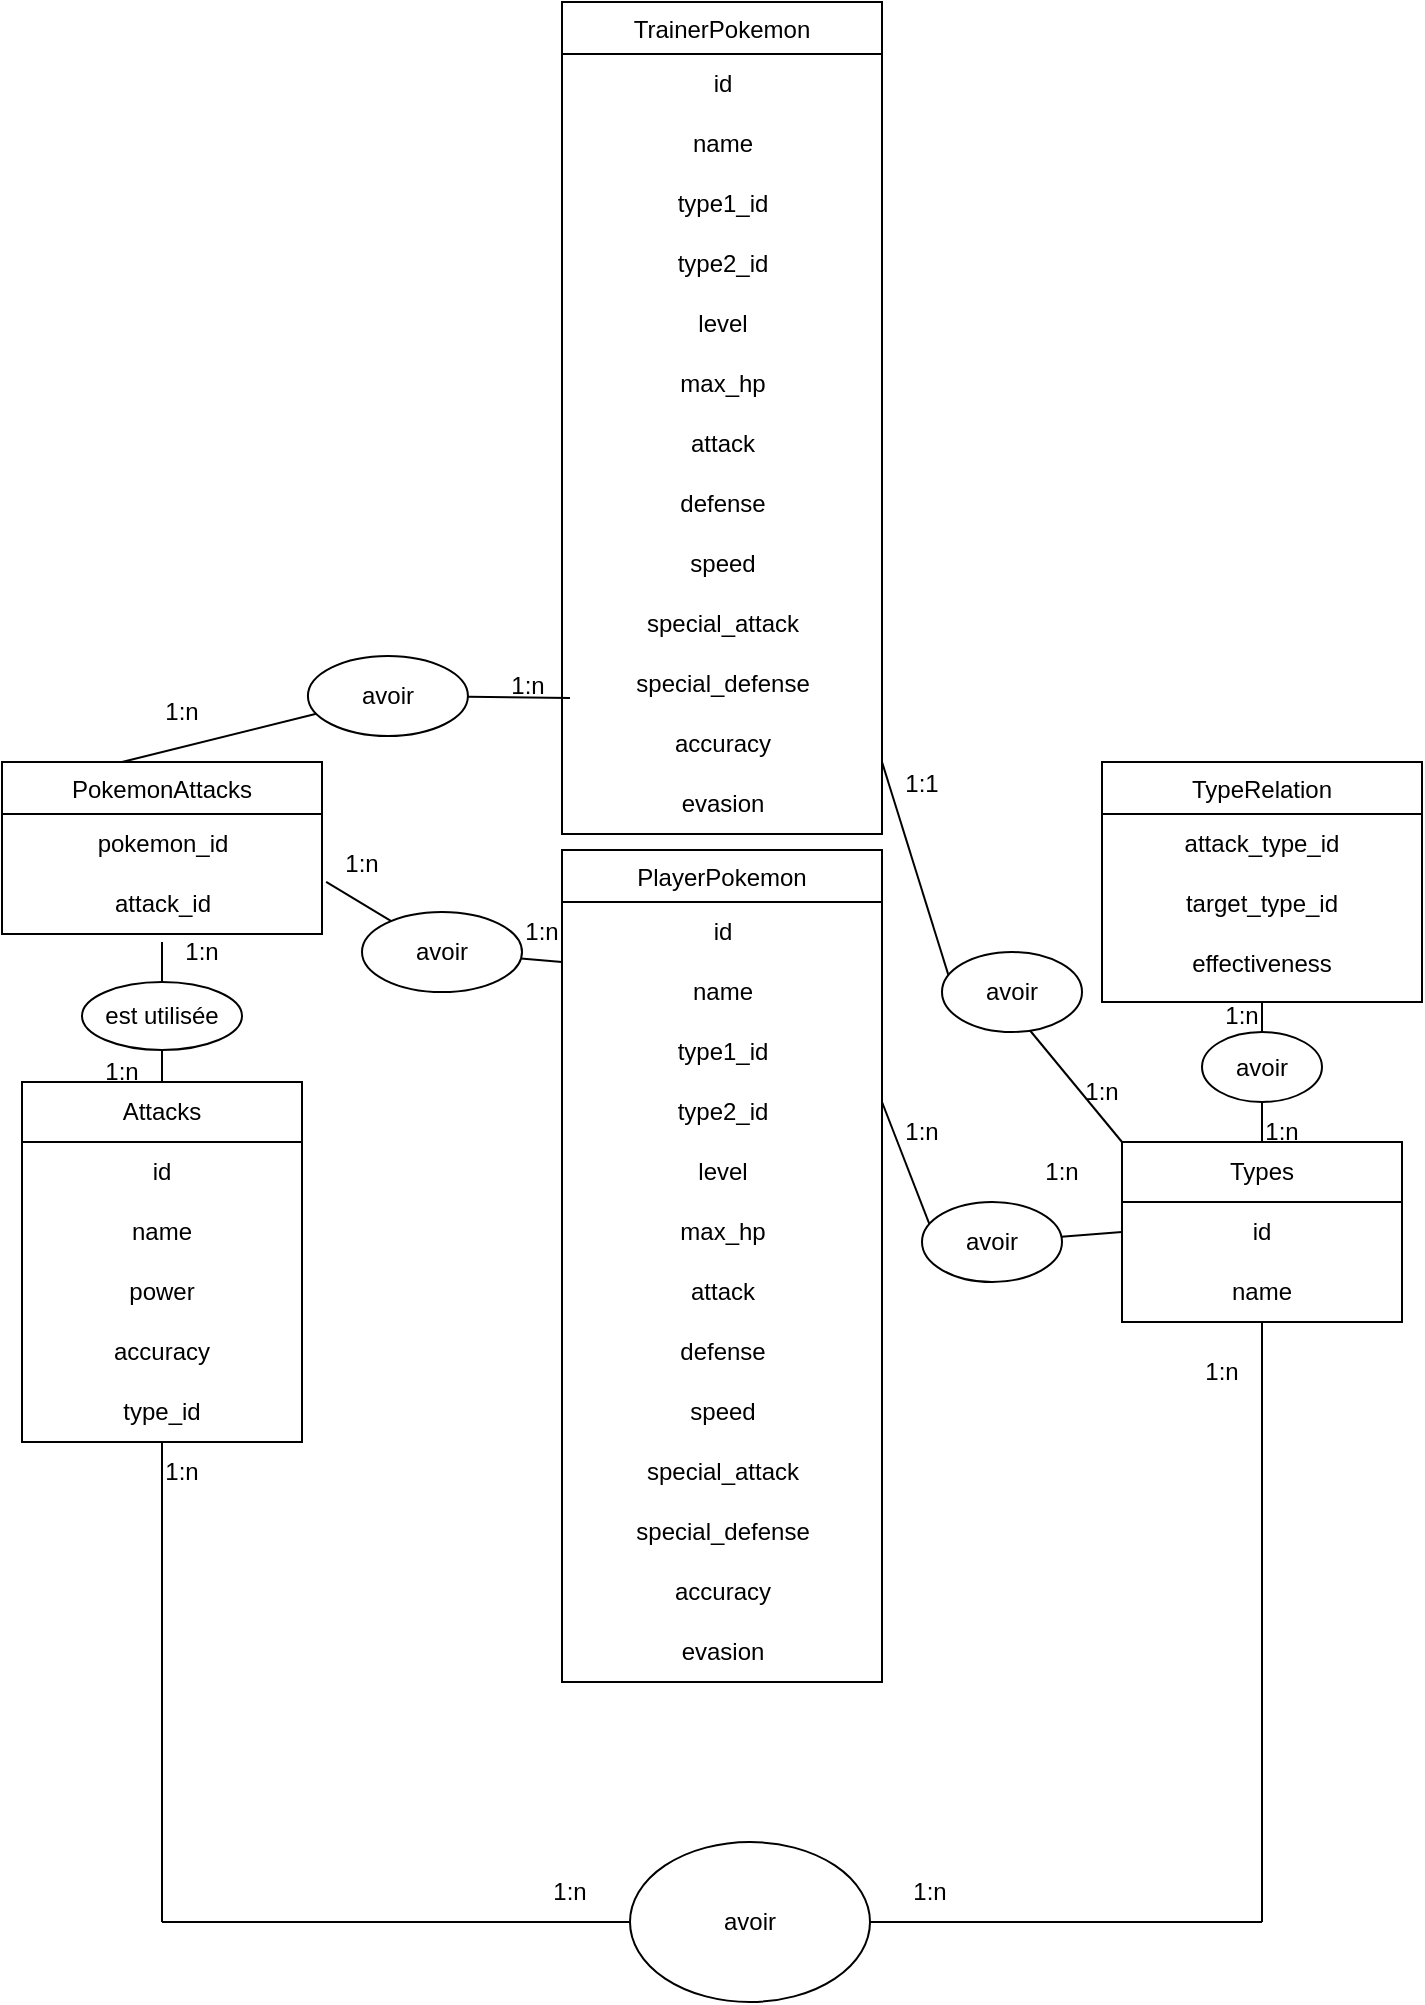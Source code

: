 <mxfile version="24.7.5">
  <diagram id="C5RBs43oDa-KdzZeNtuy" name="Page-1">
    <mxGraphModel dx="1338" dy="828" grid="1" gridSize="10" guides="1" tooltips="1" connect="1" arrows="1" fold="1" page="1" pageScale="1" pageWidth="827" pageHeight="1169" math="0" shadow="0">
      <root>
        <mxCell id="WIyWlLk6GJQsqaUBKTNV-0" />
        <mxCell id="WIyWlLk6GJQsqaUBKTNV-1" parent="WIyWlLk6GJQsqaUBKTNV-0" />
        <mxCell id="zkfFHV4jXpPFQw0GAbJ--6" value="TrainerPokemon" style="swimlane;fontStyle=0;align=center;verticalAlign=top;childLayout=stackLayout;horizontal=1;startSize=26;horizontalStack=0;resizeParent=1;resizeLast=0;collapsible=1;marginBottom=0;rounded=0;shadow=0;strokeWidth=1;" parent="WIyWlLk6GJQsqaUBKTNV-1" vertex="1">
          <mxGeometry x="320" width="160" height="416" as="geometry">
            <mxRectangle x="130" y="380" width="160" height="26" as="alternateBounds" />
          </mxGeometry>
        </mxCell>
        <mxCell id="Q6tB_0oO0poqJp2RzLPP-0" value="id" style="text;html=1;align=center;verticalAlign=middle;resizable=0;points=[];autosize=1;strokeColor=none;fillColor=none;" parent="zkfFHV4jXpPFQw0GAbJ--6" vertex="1">
          <mxGeometry y="26" width="160" height="30" as="geometry" />
        </mxCell>
        <mxCell id="Q6tB_0oO0poqJp2RzLPP-1" value="name" style="text;html=1;align=center;verticalAlign=middle;resizable=0;points=[];autosize=1;strokeColor=none;fillColor=none;" parent="zkfFHV4jXpPFQw0GAbJ--6" vertex="1">
          <mxGeometry y="56" width="160" height="30" as="geometry" />
        </mxCell>
        <mxCell id="Q6tB_0oO0poqJp2RzLPP-2" value="type1_id" style="text;html=1;align=center;verticalAlign=middle;resizable=0;points=[];autosize=1;strokeColor=none;fillColor=none;" parent="zkfFHV4jXpPFQw0GAbJ--6" vertex="1">
          <mxGeometry y="86" width="160" height="30" as="geometry" />
        </mxCell>
        <mxCell id="Q6tB_0oO0poqJp2RzLPP-3" value="type2_id" style="text;html=1;align=center;verticalAlign=middle;resizable=0;points=[];autosize=1;strokeColor=none;fillColor=none;" parent="zkfFHV4jXpPFQw0GAbJ--6" vertex="1">
          <mxGeometry y="116" width="160" height="30" as="geometry" />
        </mxCell>
        <mxCell id="Q6tB_0oO0poqJp2RzLPP-4" value="level" style="text;html=1;align=center;verticalAlign=middle;resizable=0;points=[];autosize=1;strokeColor=none;fillColor=none;" parent="zkfFHV4jXpPFQw0GAbJ--6" vertex="1">
          <mxGeometry y="146" width="160" height="30" as="geometry" />
        </mxCell>
        <mxCell id="Q6tB_0oO0poqJp2RzLPP-5" value="max_hp" style="text;html=1;align=center;verticalAlign=middle;resizable=0;points=[];autosize=1;strokeColor=none;fillColor=none;" parent="zkfFHV4jXpPFQw0GAbJ--6" vertex="1">
          <mxGeometry y="176" width="160" height="30" as="geometry" />
        </mxCell>
        <mxCell id="Q6tB_0oO0poqJp2RzLPP-6" value="attack" style="text;html=1;align=center;verticalAlign=middle;resizable=0;points=[];autosize=1;strokeColor=none;fillColor=none;" parent="zkfFHV4jXpPFQw0GAbJ--6" vertex="1">
          <mxGeometry y="206" width="160" height="30" as="geometry" />
        </mxCell>
        <mxCell id="Q6tB_0oO0poqJp2RzLPP-7" value="defense" style="text;html=1;align=center;verticalAlign=middle;resizable=0;points=[];autosize=1;strokeColor=none;fillColor=none;" parent="zkfFHV4jXpPFQw0GAbJ--6" vertex="1">
          <mxGeometry y="236" width="160" height="30" as="geometry" />
        </mxCell>
        <mxCell id="Q6tB_0oO0poqJp2RzLPP-8" value="speed" style="text;html=1;align=center;verticalAlign=middle;resizable=0;points=[];autosize=1;strokeColor=none;fillColor=none;" parent="zkfFHV4jXpPFQw0GAbJ--6" vertex="1">
          <mxGeometry y="266" width="160" height="30" as="geometry" />
        </mxCell>
        <mxCell id="Q6tB_0oO0poqJp2RzLPP-9" value="special_attack" style="text;html=1;align=center;verticalAlign=middle;resizable=0;points=[];autosize=1;strokeColor=none;fillColor=none;" parent="zkfFHV4jXpPFQw0GAbJ--6" vertex="1">
          <mxGeometry y="296" width="160" height="30" as="geometry" />
        </mxCell>
        <mxCell id="Q6tB_0oO0poqJp2RzLPP-10" value="special_defense" style="text;html=1;align=center;verticalAlign=middle;resizable=0;points=[];autosize=1;strokeColor=none;fillColor=none;" parent="zkfFHV4jXpPFQw0GAbJ--6" vertex="1">
          <mxGeometry y="326" width="160" height="30" as="geometry" />
        </mxCell>
        <mxCell id="Q6tB_0oO0poqJp2RzLPP-12" value="accuracy" style="text;html=1;align=center;verticalAlign=middle;resizable=0;points=[];autosize=1;strokeColor=none;fillColor=none;" parent="zkfFHV4jXpPFQw0GAbJ--6" vertex="1">
          <mxGeometry y="356" width="160" height="30" as="geometry" />
        </mxCell>
        <mxCell id="Q6tB_0oO0poqJp2RzLPP-11" value="evasion" style="text;html=1;align=center;verticalAlign=middle;resizable=0;points=[];autosize=1;strokeColor=none;fillColor=none;" parent="zkfFHV4jXpPFQw0GAbJ--6" vertex="1">
          <mxGeometry y="386" width="160" height="30" as="geometry" />
        </mxCell>
        <mxCell id="zkfFHV4jXpPFQw0GAbJ--13" value="PokemonAttacks" style="swimlane;fontStyle=0;align=center;verticalAlign=top;childLayout=stackLayout;horizontal=1;startSize=26;horizontalStack=0;resizeParent=1;resizeLast=0;collapsible=1;marginBottom=0;rounded=0;shadow=0;strokeWidth=1;" parent="WIyWlLk6GJQsqaUBKTNV-1" vertex="1">
          <mxGeometry x="40" y="380" width="160" height="86" as="geometry">
            <mxRectangle x="340" y="380" width="170" height="26" as="alternateBounds" />
          </mxGeometry>
        </mxCell>
        <mxCell id="Q6tB_0oO0poqJp2RzLPP-27" value="pokemon_id" style="text;html=1;align=center;verticalAlign=middle;resizable=0;points=[];autosize=1;strokeColor=none;fillColor=none;" parent="zkfFHV4jXpPFQw0GAbJ--13" vertex="1">
          <mxGeometry y="26" width="160" height="30" as="geometry" />
        </mxCell>
        <mxCell id="Q6tB_0oO0poqJp2RzLPP-28" value="attack_id" style="text;html=1;align=center;verticalAlign=middle;resizable=0;points=[];autosize=1;strokeColor=none;fillColor=none;" parent="zkfFHV4jXpPFQw0GAbJ--13" vertex="1">
          <mxGeometry y="56" width="160" height="30" as="geometry" />
        </mxCell>
        <mxCell id="zkfFHV4jXpPFQw0GAbJ--17" value="TypeRelation" style="swimlane;fontStyle=0;align=center;verticalAlign=top;childLayout=stackLayout;horizontal=1;startSize=26;horizontalStack=0;resizeParent=1;resizeLast=0;collapsible=1;marginBottom=0;rounded=0;shadow=0;strokeWidth=1;" parent="WIyWlLk6GJQsqaUBKTNV-1" vertex="1">
          <mxGeometry x="590" y="380" width="160" height="120" as="geometry">
            <mxRectangle x="550" y="140" width="160" height="26" as="alternateBounds" />
          </mxGeometry>
        </mxCell>
        <mxCell id="JcOkQ7_HRd8-NF1b0VW--25" value="attack_type_id" style="text;html=1;align=center;verticalAlign=middle;whiteSpace=wrap;rounded=0;" parent="zkfFHV4jXpPFQw0GAbJ--17" vertex="1">
          <mxGeometry y="26" width="160" height="30" as="geometry" />
        </mxCell>
        <mxCell id="JcOkQ7_HRd8-NF1b0VW--26" value="target_type_id" style="text;html=1;align=center;verticalAlign=middle;whiteSpace=wrap;rounded=0;" parent="zkfFHV4jXpPFQw0GAbJ--17" vertex="1">
          <mxGeometry y="56" width="160" height="30" as="geometry" />
        </mxCell>
        <mxCell id="JcOkQ7_HRd8-NF1b0VW--27" value="effectiveness" style="text;html=1;align=center;verticalAlign=middle;whiteSpace=wrap;rounded=0;" parent="zkfFHV4jXpPFQw0GAbJ--17" vertex="1">
          <mxGeometry y="86" width="160" height="30" as="geometry" />
        </mxCell>
        <mxCell id="Q6tB_0oO0poqJp2RzLPP-13" value="PlayerPokemon" style="swimlane;fontStyle=0;align=center;verticalAlign=top;childLayout=stackLayout;horizontal=1;startSize=26;horizontalStack=0;resizeParent=1;resizeLast=0;collapsible=1;marginBottom=0;rounded=0;shadow=0;strokeWidth=1;" parent="WIyWlLk6GJQsqaUBKTNV-1" vertex="1">
          <mxGeometry x="320" y="424" width="160" height="416" as="geometry">
            <mxRectangle x="130" y="380" width="160" height="26" as="alternateBounds" />
          </mxGeometry>
        </mxCell>
        <mxCell id="Q6tB_0oO0poqJp2RzLPP-14" value="id" style="text;html=1;align=center;verticalAlign=middle;resizable=0;points=[];autosize=1;strokeColor=none;fillColor=none;" parent="Q6tB_0oO0poqJp2RzLPP-13" vertex="1">
          <mxGeometry y="26" width="160" height="30" as="geometry" />
        </mxCell>
        <mxCell id="Q6tB_0oO0poqJp2RzLPP-15" value="name" style="text;html=1;align=center;verticalAlign=middle;resizable=0;points=[];autosize=1;strokeColor=none;fillColor=none;" parent="Q6tB_0oO0poqJp2RzLPP-13" vertex="1">
          <mxGeometry y="56" width="160" height="30" as="geometry" />
        </mxCell>
        <mxCell id="Q6tB_0oO0poqJp2RzLPP-16" value="type1_id" style="text;html=1;align=center;verticalAlign=middle;resizable=0;points=[];autosize=1;strokeColor=none;fillColor=none;" parent="Q6tB_0oO0poqJp2RzLPP-13" vertex="1">
          <mxGeometry y="86" width="160" height="30" as="geometry" />
        </mxCell>
        <mxCell id="Q6tB_0oO0poqJp2RzLPP-17" value="type2_id" style="text;html=1;align=center;verticalAlign=middle;resizable=0;points=[];autosize=1;strokeColor=none;fillColor=none;" parent="Q6tB_0oO0poqJp2RzLPP-13" vertex="1">
          <mxGeometry y="116" width="160" height="30" as="geometry" />
        </mxCell>
        <mxCell id="Q6tB_0oO0poqJp2RzLPP-18" value="level" style="text;html=1;align=center;verticalAlign=middle;resizable=0;points=[];autosize=1;strokeColor=none;fillColor=none;" parent="Q6tB_0oO0poqJp2RzLPP-13" vertex="1">
          <mxGeometry y="146" width="160" height="30" as="geometry" />
        </mxCell>
        <mxCell id="Q6tB_0oO0poqJp2RzLPP-19" value="max_hp" style="text;html=1;align=center;verticalAlign=middle;resizable=0;points=[];autosize=1;strokeColor=none;fillColor=none;" parent="Q6tB_0oO0poqJp2RzLPP-13" vertex="1">
          <mxGeometry y="176" width="160" height="30" as="geometry" />
        </mxCell>
        <mxCell id="Q6tB_0oO0poqJp2RzLPP-20" value="attack" style="text;html=1;align=center;verticalAlign=middle;resizable=0;points=[];autosize=1;strokeColor=none;fillColor=none;" parent="Q6tB_0oO0poqJp2RzLPP-13" vertex="1">
          <mxGeometry y="206" width="160" height="30" as="geometry" />
        </mxCell>
        <mxCell id="Q6tB_0oO0poqJp2RzLPP-21" value="defense" style="text;html=1;align=center;verticalAlign=middle;resizable=0;points=[];autosize=1;strokeColor=none;fillColor=none;" parent="Q6tB_0oO0poqJp2RzLPP-13" vertex="1">
          <mxGeometry y="236" width="160" height="30" as="geometry" />
        </mxCell>
        <mxCell id="Q6tB_0oO0poqJp2RzLPP-22" value="speed" style="text;html=1;align=center;verticalAlign=middle;resizable=0;points=[];autosize=1;strokeColor=none;fillColor=none;" parent="Q6tB_0oO0poqJp2RzLPP-13" vertex="1">
          <mxGeometry y="266" width="160" height="30" as="geometry" />
        </mxCell>
        <mxCell id="Q6tB_0oO0poqJp2RzLPP-23" value="special_attack" style="text;html=1;align=center;verticalAlign=middle;resizable=0;points=[];autosize=1;strokeColor=none;fillColor=none;" parent="Q6tB_0oO0poqJp2RzLPP-13" vertex="1">
          <mxGeometry y="296" width="160" height="30" as="geometry" />
        </mxCell>
        <mxCell id="Q6tB_0oO0poqJp2RzLPP-24" value="special_defense" style="text;html=1;align=center;verticalAlign=middle;resizable=0;points=[];autosize=1;strokeColor=none;fillColor=none;" parent="Q6tB_0oO0poqJp2RzLPP-13" vertex="1">
          <mxGeometry y="326" width="160" height="30" as="geometry" />
        </mxCell>
        <mxCell id="Q6tB_0oO0poqJp2RzLPP-25" value="accuracy" style="text;html=1;align=center;verticalAlign=middle;resizable=0;points=[];autosize=1;strokeColor=none;fillColor=none;" parent="Q6tB_0oO0poqJp2RzLPP-13" vertex="1">
          <mxGeometry y="356" width="160" height="30" as="geometry" />
        </mxCell>
        <mxCell id="Q6tB_0oO0poqJp2RzLPP-26" value="evasion" style="text;html=1;align=center;verticalAlign=middle;resizable=0;points=[];autosize=1;strokeColor=none;fillColor=none;" parent="Q6tB_0oO0poqJp2RzLPP-13" vertex="1">
          <mxGeometry y="386" width="160" height="30" as="geometry" />
        </mxCell>
        <mxCell id="JcOkQ7_HRd8-NF1b0VW--2" value="1:n" style="text;html=1;align=center;verticalAlign=middle;whiteSpace=wrap;rounded=0;" parent="WIyWlLk6GJQsqaUBKTNV-1" vertex="1">
          <mxGeometry x="272.96" y="326.98" width="60" height="30" as="geometry" />
        </mxCell>
        <mxCell id="JcOkQ7_HRd8-NF1b0VW--3" value="1:n" style="text;html=1;align=center;verticalAlign=middle;whiteSpace=wrap;rounded=0;" parent="WIyWlLk6GJQsqaUBKTNV-1" vertex="1">
          <mxGeometry x="190" y="416" width="60" height="30" as="geometry" />
        </mxCell>
        <mxCell id="JcOkQ7_HRd8-NF1b0VW--4" value="1:n" style="text;html=1;align=center;verticalAlign=middle;whiteSpace=wrap;rounded=0;" parent="WIyWlLk6GJQsqaUBKTNV-1" vertex="1">
          <mxGeometry x="280" y="450" width="60" height="30" as="geometry" />
        </mxCell>
        <mxCell id="JcOkQ7_HRd8-NF1b0VW--11" value="Attacks" style="swimlane;fontStyle=0;childLayout=stackLayout;horizontal=1;startSize=30;horizontalStack=0;resizeParent=1;resizeParentMax=0;resizeLast=0;collapsible=1;marginBottom=0;whiteSpace=wrap;html=1;" parent="WIyWlLk6GJQsqaUBKTNV-1" vertex="1">
          <mxGeometry x="50" y="540" width="140" height="180" as="geometry" />
        </mxCell>
        <mxCell id="JcOkQ7_HRd8-NF1b0VW--17" value="id" style="text;html=1;align=center;verticalAlign=middle;whiteSpace=wrap;rounded=0;" parent="JcOkQ7_HRd8-NF1b0VW--11" vertex="1">
          <mxGeometry y="30" width="140" height="30" as="geometry" />
        </mxCell>
        <mxCell id="JcOkQ7_HRd8-NF1b0VW--20" value="name" style="text;html=1;align=center;verticalAlign=middle;whiteSpace=wrap;rounded=0;" parent="JcOkQ7_HRd8-NF1b0VW--11" vertex="1">
          <mxGeometry y="60" width="140" height="30" as="geometry" />
        </mxCell>
        <mxCell id="JcOkQ7_HRd8-NF1b0VW--21" value="power" style="text;html=1;align=center;verticalAlign=middle;whiteSpace=wrap;rounded=0;" parent="JcOkQ7_HRd8-NF1b0VW--11" vertex="1">
          <mxGeometry y="90" width="140" height="30" as="geometry" />
        </mxCell>
        <mxCell id="JcOkQ7_HRd8-NF1b0VW--19" value="accuracy" style="text;html=1;align=center;verticalAlign=middle;whiteSpace=wrap;rounded=0;" parent="JcOkQ7_HRd8-NF1b0VW--11" vertex="1">
          <mxGeometry y="120" width="140" height="30" as="geometry" />
        </mxCell>
        <mxCell id="JcOkQ7_HRd8-NF1b0VW--18" value="type_id" style="text;html=1;align=center;verticalAlign=middle;whiteSpace=wrap;rounded=0;" parent="JcOkQ7_HRd8-NF1b0VW--11" vertex="1">
          <mxGeometry y="150" width="140" height="30" as="geometry" />
        </mxCell>
        <mxCell id="JcOkQ7_HRd8-NF1b0VW--15" value="" style="endArrow=none;html=1;rounded=0;exitX=0.5;exitY=0;exitDx=0;exitDy=0;" parent="WIyWlLk6GJQsqaUBKTNV-1" source="JcOkQ7_HRd8-NF1b0VW--11" edge="1">
          <mxGeometry width="50" height="50" relative="1" as="geometry">
            <mxPoint x="70" y="520" as="sourcePoint" />
            <mxPoint x="120" y="470" as="targetPoint" />
            <Array as="points">
              <mxPoint x="120" y="480" />
            </Array>
          </mxGeometry>
        </mxCell>
        <mxCell id="JcOkQ7_HRd8-NF1b0VW--22" value="est utilisée" style="ellipse;whiteSpace=wrap;html=1;" parent="WIyWlLk6GJQsqaUBKTNV-1" vertex="1">
          <mxGeometry x="80" y="490" width="80" height="34" as="geometry" />
        </mxCell>
        <mxCell id="JcOkQ7_HRd8-NF1b0VW--23" value="1:n" style="text;html=1;align=center;verticalAlign=middle;whiteSpace=wrap;rounded=0;" parent="WIyWlLk6GJQsqaUBKTNV-1" vertex="1">
          <mxGeometry x="70" y="520" width="60" height="30" as="geometry" />
        </mxCell>
        <mxCell id="JcOkQ7_HRd8-NF1b0VW--24" value="1:n" style="text;html=1;align=center;verticalAlign=middle;whiteSpace=wrap;rounded=0;" parent="WIyWlLk6GJQsqaUBKTNV-1" vertex="1">
          <mxGeometry x="110" y="460" width="60" height="30" as="geometry" />
        </mxCell>
        <mxCell id="JcOkQ7_HRd8-NF1b0VW--29" value="" style="endArrow=none;html=1;rounded=0;" parent="WIyWlLk6GJQsqaUBKTNV-1" source="JcOkQ7_HRd8-NF1b0VW--6" edge="1">
          <mxGeometry width="50" height="50" relative="1" as="geometry">
            <mxPoint x="270" y="480" as="sourcePoint" />
            <mxPoint x="320" y="480" as="targetPoint" />
          </mxGeometry>
        </mxCell>
        <mxCell id="JcOkQ7_HRd8-NF1b0VW--30" value="" style="endArrow=none;html=1;rounded=0;" parent="WIyWlLk6GJQsqaUBKTNV-1" target="JcOkQ7_HRd8-NF1b0VW--6" edge="1">
          <mxGeometry width="50" height="50" relative="1" as="geometry">
            <mxPoint x="270" y="480" as="sourcePoint" />
            <mxPoint x="320" y="480" as="targetPoint" />
          </mxGeometry>
        </mxCell>
        <mxCell id="JcOkQ7_HRd8-NF1b0VW--6" value="avoir" style="ellipse;whiteSpace=wrap;html=1;" parent="WIyWlLk6GJQsqaUBKTNV-1" vertex="1">
          <mxGeometry x="220" y="455" width="80" height="40" as="geometry" />
        </mxCell>
        <mxCell id="JcOkQ7_HRd8-NF1b0VW--31" value="" style="endArrow=none;html=1;rounded=0;entryX=1.013;entryY=1.133;entryDx=0;entryDy=0;entryPerimeter=0;" parent="WIyWlLk6GJQsqaUBKTNV-1" source="JcOkQ7_HRd8-NF1b0VW--6" target="Q6tB_0oO0poqJp2RzLPP-27" edge="1">
          <mxGeometry width="50" height="50" relative="1" as="geometry">
            <mxPoint x="210" y="470" as="sourcePoint" />
            <mxPoint x="260" y="420" as="targetPoint" />
          </mxGeometry>
        </mxCell>
        <mxCell id="JcOkQ7_HRd8-NF1b0VW--32" value="" style="endArrow=none;html=1;rounded=0;entryX=0.025;entryY=0.733;entryDx=0;entryDy=0;entryPerimeter=0;" parent="WIyWlLk6GJQsqaUBKTNV-1" source="JcOkQ7_HRd8-NF1b0VW--34" target="Q6tB_0oO0poqJp2RzLPP-10" edge="1">
          <mxGeometry width="50" height="50" relative="1" as="geometry">
            <mxPoint x="242.96" y="351.98" as="sourcePoint" />
            <mxPoint x="292.96" y="351.98" as="targetPoint" />
          </mxGeometry>
        </mxCell>
        <mxCell id="JcOkQ7_HRd8-NF1b0VW--33" value="" style="endArrow=none;html=1;rounded=0;" parent="WIyWlLk6GJQsqaUBKTNV-1" target="JcOkQ7_HRd8-NF1b0VW--34" edge="1">
          <mxGeometry width="50" height="50" relative="1" as="geometry">
            <mxPoint x="242.96" y="351.98" as="sourcePoint" />
            <mxPoint x="292.96" y="351.98" as="targetPoint" />
          </mxGeometry>
        </mxCell>
        <mxCell id="JcOkQ7_HRd8-NF1b0VW--34" value="avoir" style="ellipse;whiteSpace=wrap;html=1;" parent="WIyWlLk6GJQsqaUBKTNV-1" vertex="1">
          <mxGeometry x="192.96" y="326.98" width="80" height="40" as="geometry" />
        </mxCell>
        <mxCell id="JcOkQ7_HRd8-NF1b0VW--35" value="" style="endArrow=none;html=1;rounded=0;entryX=0.544;entryY=-0.023;entryDx=0;entryDy=0;entryPerimeter=0;" parent="WIyWlLk6GJQsqaUBKTNV-1" source="JcOkQ7_HRd8-NF1b0VW--34" edge="1">
          <mxGeometry width="50" height="50" relative="1" as="geometry">
            <mxPoint x="182.96" y="341.98" as="sourcePoint" />
            <mxPoint x="100.0" y="380.002" as="targetPoint" />
          </mxGeometry>
        </mxCell>
        <mxCell id="JcOkQ7_HRd8-NF1b0VW--36" value="1:n" style="text;html=1;align=center;verticalAlign=middle;whiteSpace=wrap;rounded=0;" parent="WIyWlLk6GJQsqaUBKTNV-1" vertex="1">
          <mxGeometry x="100" y="340" width="60" height="30" as="geometry" />
        </mxCell>
        <mxCell id="JcOkQ7_HRd8-NF1b0VW--37" value="Types" style="swimlane;fontStyle=0;childLayout=stackLayout;horizontal=1;startSize=30;horizontalStack=0;resizeParent=1;resizeParentMax=0;resizeLast=0;collapsible=1;marginBottom=0;whiteSpace=wrap;html=1;" parent="WIyWlLk6GJQsqaUBKTNV-1" vertex="1">
          <mxGeometry x="600" y="570" width="140" height="90" as="geometry" />
        </mxCell>
        <mxCell id="JcOkQ7_HRd8-NF1b0VW--41" value="id" style="text;html=1;align=center;verticalAlign=middle;whiteSpace=wrap;rounded=0;" parent="JcOkQ7_HRd8-NF1b0VW--37" vertex="1">
          <mxGeometry y="30" width="140" height="30" as="geometry" />
        </mxCell>
        <mxCell id="JcOkQ7_HRd8-NF1b0VW--42" value="name" style="text;html=1;align=center;verticalAlign=middle;whiteSpace=wrap;rounded=0;" parent="JcOkQ7_HRd8-NF1b0VW--37" vertex="1">
          <mxGeometry y="60" width="140" height="30" as="geometry" />
        </mxCell>
        <mxCell id="JcOkQ7_HRd8-NF1b0VW--43" value="" style="endArrow=none;html=1;rounded=0;entryX=0;entryY=0;entryDx=0;entryDy=0;exitX=0.614;exitY=0.95;exitDx=0;exitDy=0;exitPerimeter=0;" parent="WIyWlLk6GJQsqaUBKTNV-1" source="JcOkQ7_HRd8-NF1b0VW--47" target="JcOkQ7_HRd8-NF1b0VW--37" edge="1">
          <mxGeometry width="50" height="50" relative="1" as="geometry">
            <mxPoint x="480" y="380" as="sourcePoint" />
            <mxPoint x="530" y="330" as="targetPoint" />
          </mxGeometry>
        </mxCell>
        <mxCell id="JcOkQ7_HRd8-NF1b0VW--44" value="" style="endArrow=none;html=1;rounded=0;entryX=0;entryY=0.5;entryDx=0;entryDy=0;" parent="WIyWlLk6GJQsqaUBKTNV-1" source="JcOkQ7_HRd8-NF1b0VW--45" target="JcOkQ7_HRd8-NF1b0VW--41" edge="1">
          <mxGeometry width="50" height="50" relative="1" as="geometry">
            <mxPoint x="480" y="550" as="sourcePoint" />
            <mxPoint x="530" y="500" as="targetPoint" />
          </mxGeometry>
        </mxCell>
        <mxCell id="JcOkQ7_HRd8-NF1b0VW--46" value="" style="endArrow=none;html=1;rounded=0;entryX=0;entryY=0.25;entryDx=0;entryDy=0;" parent="WIyWlLk6GJQsqaUBKTNV-1" target="JcOkQ7_HRd8-NF1b0VW--45" edge="1">
          <mxGeometry width="50" height="50" relative="1" as="geometry">
            <mxPoint x="480" y="550" as="sourcePoint" />
            <mxPoint x="590" y="474" as="targetPoint" />
          </mxGeometry>
        </mxCell>
        <mxCell id="JcOkQ7_HRd8-NF1b0VW--45" value="avoir" style="ellipse;whiteSpace=wrap;html=1;" parent="WIyWlLk6GJQsqaUBKTNV-1" vertex="1">
          <mxGeometry x="500" y="600" width="70" height="40" as="geometry" />
        </mxCell>
        <mxCell id="JcOkQ7_HRd8-NF1b0VW--48" value="" style="endArrow=none;html=1;rounded=0;entryX=0;entryY=1;entryDx=0;entryDy=0;" parent="WIyWlLk6GJQsqaUBKTNV-1" target="JcOkQ7_HRd8-NF1b0VW--47" edge="1">
          <mxGeometry width="50" height="50" relative="1" as="geometry">
            <mxPoint x="480" y="380" as="sourcePoint" />
            <mxPoint x="590" y="466" as="targetPoint" />
          </mxGeometry>
        </mxCell>
        <mxCell id="JcOkQ7_HRd8-NF1b0VW--47" value="avoir" style="ellipse;whiteSpace=wrap;html=1;" parent="WIyWlLk6GJQsqaUBKTNV-1" vertex="1">
          <mxGeometry x="510" y="475" width="70" height="40" as="geometry" />
        </mxCell>
        <mxCell id="JcOkQ7_HRd8-NF1b0VW--49" value="1:1" style="text;html=1;align=center;verticalAlign=middle;whiteSpace=wrap;rounded=0;" parent="WIyWlLk6GJQsqaUBKTNV-1" vertex="1">
          <mxGeometry x="470" y="376" width="60" height="30" as="geometry" />
        </mxCell>
        <mxCell id="JcOkQ7_HRd8-NF1b0VW--50" value="" style="endArrow=none;html=1;rounded=0;exitX=0.5;exitY=0;exitDx=0;exitDy=0;" parent="WIyWlLk6GJQsqaUBKTNV-1" source="JcOkQ7_HRd8-NF1b0VW--37" edge="1">
          <mxGeometry width="50" height="50" relative="1" as="geometry">
            <mxPoint x="620" y="550" as="sourcePoint" />
            <mxPoint x="670" y="500" as="targetPoint" />
          </mxGeometry>
        </mxCell>
        <mxCell id="JcOkQ7_HRd8-NF1b0VW--51" value="avoir" style="ellipse;whiteSpace=wrap;html=1;" parent="WIyWlLk6GJQsqaUBKTNV-1" vertex="1">
          <mxGeometry x="640" y="515" width="60" height="35" as="geometry" />
        </mxCell>
        <mxCell id="JcOkQ7_HRd8-NF1b0VW--52" value="1:n" style="text;html=1;align=center;verticalAlign=middle;whiteSpace=wrap;rounded=0;" parent="WIyWlLk6GJQsqaUBKTNV-1" vertex="1">
          <mxGeometry x="670" y="550" width="20" height="30" as="geometry" />
        </mxCell>
        <mxCell id="JcOkQ7_HRd8-NF1b0VW--54" value="1:n" style="text;html=1;align=center;verticalAlign=middle;whiteSpace=wrap;rounded=0;" parent="WIyWlLk6GJQsqaUBKTNV-1" vertex="1">
          <mxGeometry x="650" y="492" width="20" height="30" as="geometry" />
        </mxCell>
        <mxCell id="JcOkQ7_HRd8-NF1b0VW--55" value="1:n" style="text;html=1;align=center;verticalAlign=middle;whiteSpace=wrap;rounded=0;" parent="WIyWlLk6GJQsqaUBKTNV-1" vertex="1">
          <mxGeometry x="580" y="530" width="20" height="30" as="geometry" />
        </mxCell>
        <mxCell id="JcOkQ7_HRd8-NF1b0VW--56" value="1:n" style="text;html=1;align=center;verticalAlign=middle;whiteSpace=wrap;rounded=0;" parent="WIyWlLk6GJQsqaUBKTNV-1" vertex="1">
          <mxGeometry x="560" y="570" width="20" height="30" as="geometry" />
        </mxCell>
        <mxCell id="JcOkQ7_HRd8-NF1b0VW--57" value="1:n" style="text;html=1;align=center;verticalAlign=middle;whiteSpace=wrap;rounded=0;" parent="WIyWlLk6GJQsqaUBKTNV-1" vertex="1">
          <mxGeometry x="490" y="550" width="20" height="30" as="geometry" />
        </mxCell>
        <mxCell id="JcOkQ7_HRd8-NF1b0VW--58" value="" style="endArrow=none;html=1;rounded=0;" parent="WIyWlLk6GJQsqaUBKTNV-1" edge="1">
          <mxGeometry width="50" height="50" relative="1" as="geometry">
            <mxPoint x="120" y="960" as="sourcePoint" />
            <mxPoint x="120" y="720" as="targetPoint" />
          </mxGeometry>
        </mxCell>
        <mxCell id="JcOkQ7_HRd8-NF1b0VW--59" value="" style="endArrow=none;html=1;rounded=0;" parent="WIyWlLk6GJQsqaUBKTNV-1" edge="1">
          <mxGeometry width="50" height="50" relative="1" as="geometry">
            <mxPoint x="120" y="960" as="sourcePoint" />
            <mxPoint x="670" y="960" as="targetPoint" />
          </mxGeometry>
        </mxCell>
        <mxCell id="JcOkQ7_HRd8-NF1b0VW--60" value="" style="endArrow=none;html=1;rounded=0;" parent="WIyWlLk6GJQsqaUBKTNV-1" edge="1">
          <mxGeometry width="50" height="50" relative="1" as="geometry">
            <mxPoint x="670" y="960" as="sourcePoint" />
            <mxPoint x="670" y="660" as="targetPoint" />
          </mxGeometry>
        </mxCell>
        <mxCell id="JcOkQ7_HRd8-NF1b0VW--61" value="avoir" style="ellipse;whiteSpace=wrap;html=1;" parent="WIyWlLk6GJQsqaUBKTNV-1" vertex="1">
          <mxGeometry x="354" y="920" width="120" height="80" as="geometry" />
        </mxCell>
        <mxCell id="JcOkQ7_HRd8-NF1b0VW--62" value="1:n" style="text;html=1;align=center;verticalAlign=middle;whiteSpace=wrap;rounded=0;" parent="WIyWlLk6GJQsqaUBKTNV-1" vertex="1">
          <mxGeometry x="620" y="670" width="60" height="30" as="geometry" />
        </mxCell>
        <mxCell id="JcOkQ7_HRd8-NF1b0VW--63" value="1:n" style="text;html=1;align=center;verticalAlign=middle;whiteSpace=wrap;rounded=0;" parent="WIyWlLk6GJQsqaUBKTNV-1" vertex="1">
          <mxGeometry x="100" y="720" width="60" height="30" as="geometry" />
        </mxCell>
        <mxCell id="JcOkQ7_HRd8-NF1b0VW--64" value="1:n" style="text;html=1;align=center;verticalAlign=middle;whiteSpace=wrap;rounded=0;" parent="WIyWlLk6GJQsqaUBKTNV-1" vertex="1">
          <mxGeometry x="474" y="930" width="60" height="30" as="geometry" />
        </mxCell>
        <mxCell id="JcOkQ7_HRd8-NF1b0VW--65" value="1:n" style="text;html=1;align=center;verticalAlign=middle;whiteSpace=wrap;rounded=0;" parent="WIyWlLk6GJQsqaUBKTNV-1" vertex="1">
          <mxGeometry x="294" y="930" width="60" height="30" as="geometry" />
        </mxCell>
      </root>
    </mxGraphModel>
  </diagram>
</mxfile>
